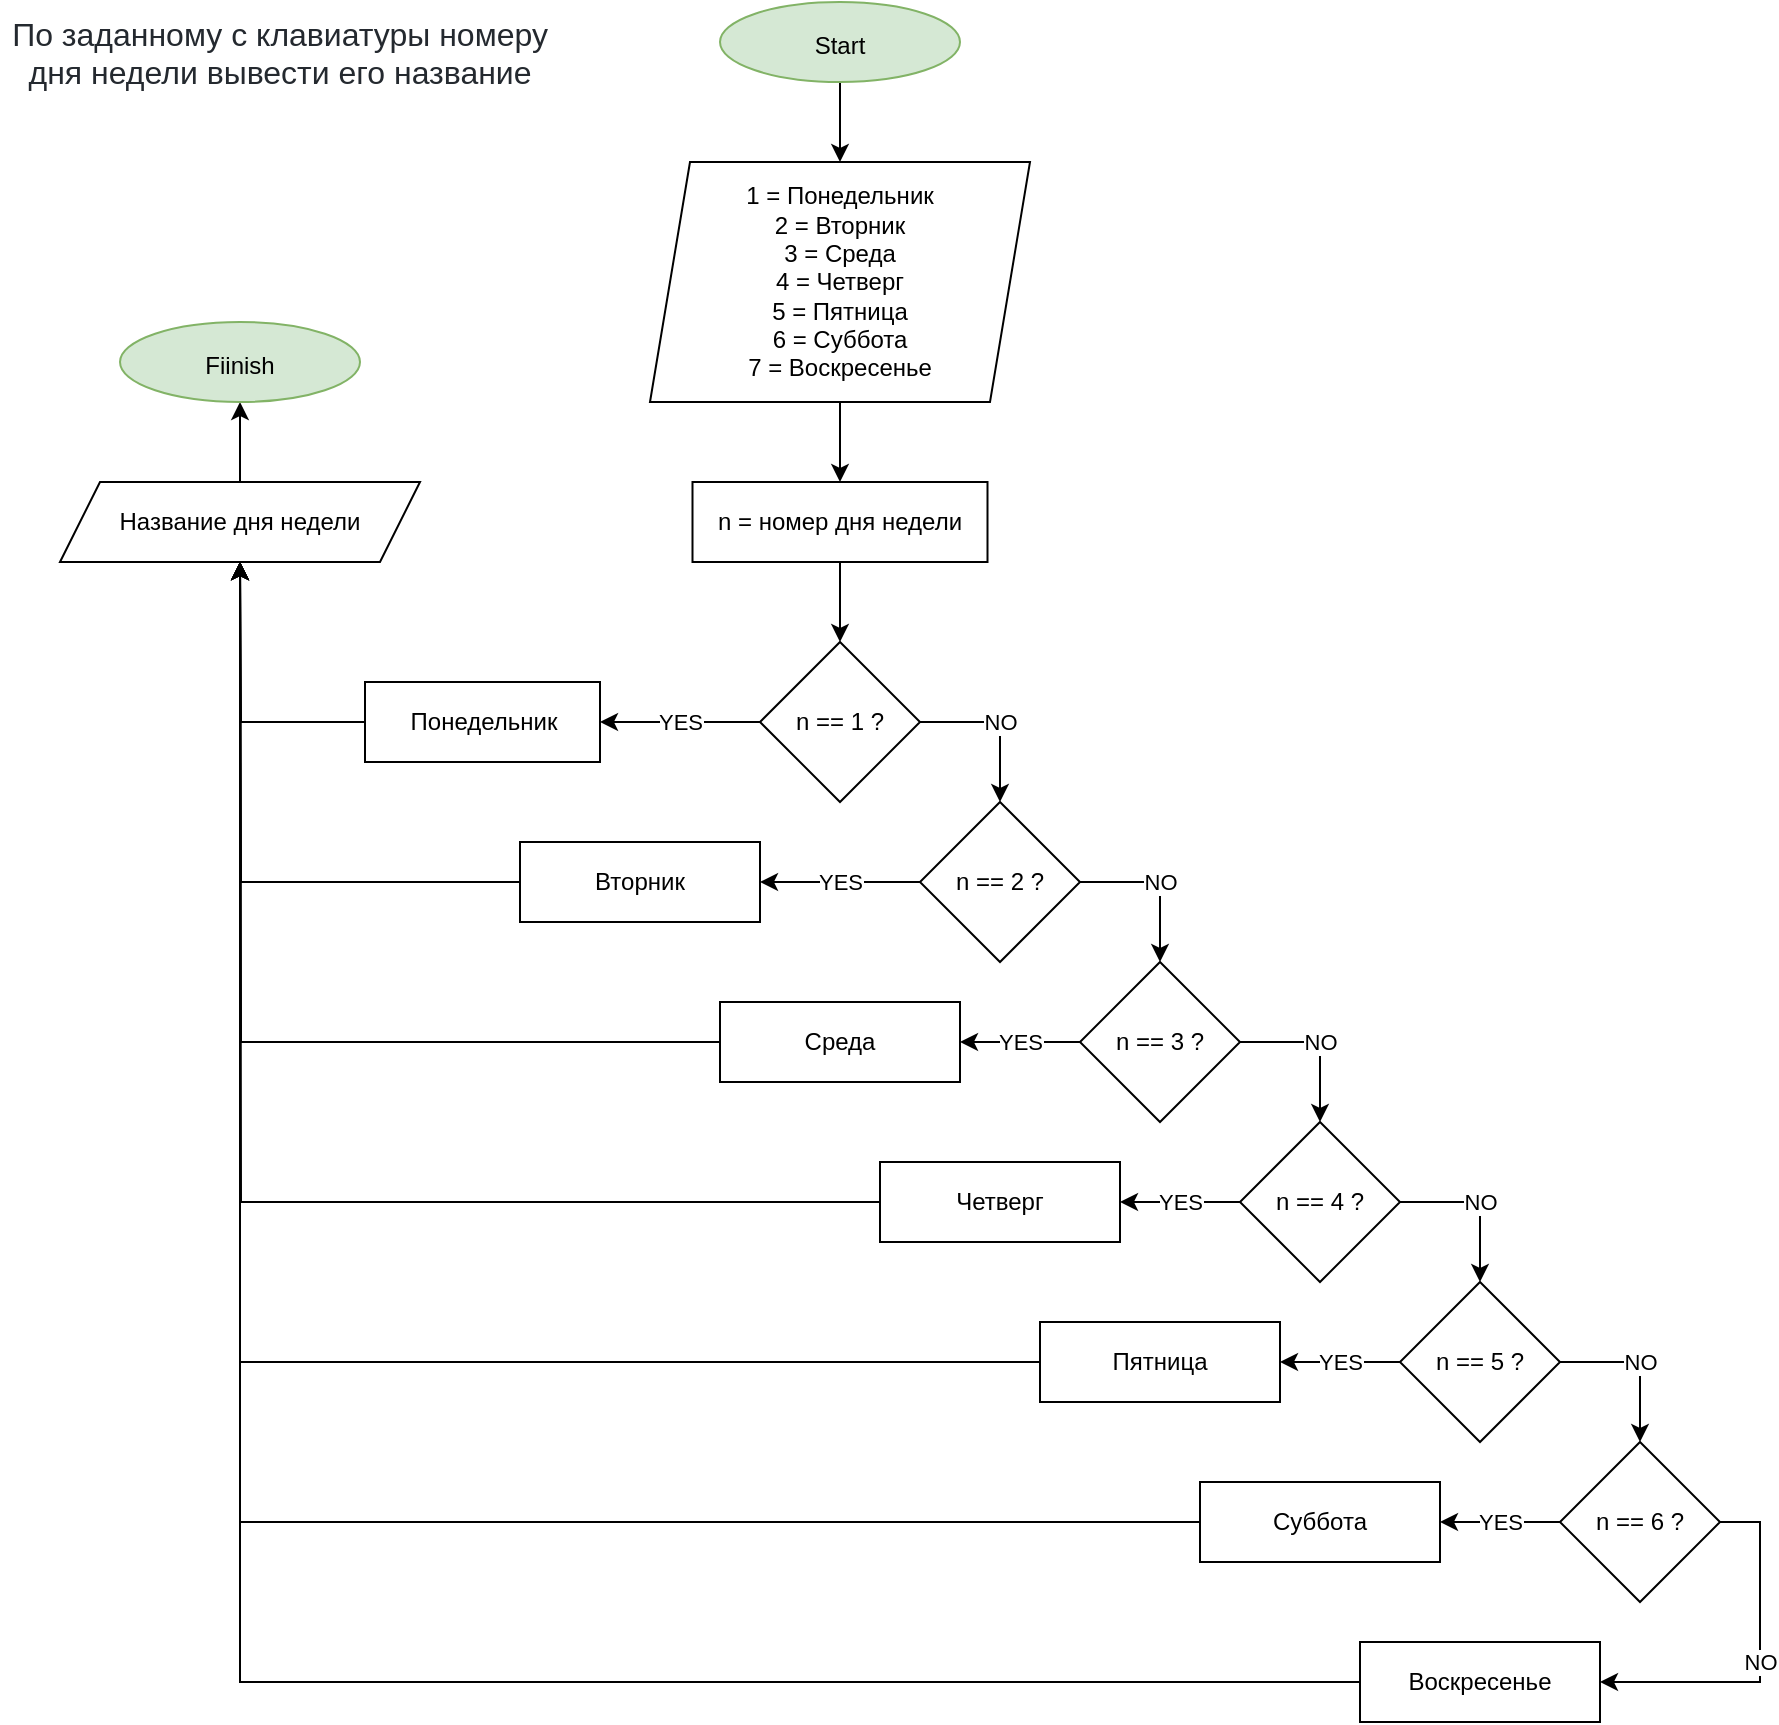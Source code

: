 <mxfile version="19.0.3" type="device"><diagram id="O1VfCDNxnB4p5kaZbIfa" name="Страница 1"><mxGraphModel dx="1422" dy="865" grid="1" gridSize="10" guides="1" tooltips="1" connect="1" arrows="1" fold="1" page="1" pageScale="1" pageWidth="1169" pageHeight="827" math="0" shadow="0"><root><mxCell id="0"/><mxCell id="1" parent="0"/><mxCell id="owbDKYegLaeUjM3H_Skt-15" value="&lt;b id=&quot;docs-internal-guid-c01ef9c7-7fff-0c50-7d52-9ff83c5e70d5&quot; style=&quot;font-weight:normal;&quot;&gt;&lt;span style=&quot;font-size: 12pt; font-family: Arial; color: rgb(36, 41, 47); background-color: transparent; font-weight: 400; font-style: normal; font-variant: normal; text-decoration: none; vertical-align: baseline;&quot;&gt;По заданному с клавиатуры номеру дня недели вывести его название&lt;/span&gt;&lt;/b&gt;" style="text;whiteSpace=wrap;html=1;align=center;" parent="1" vertex="1"><mxGeometry width="280" height="50" as="geometry"/></mxCell><mxCell id="owbDKYegLaeUjM3H_Skt-18" style="edgeStyle=orthogonalEdgeStyle;rounded=0;orthogonalLoop=1;jettySize=auto;html=1;exitX=0.5;exitY=1;exitDx=0;exitDy=0;entryX=0.5;entryY=0;entryDx=0;entryDy=0;" parent="1" source="owbDKYegLaeUjM3H_Skt-16" target="owbDKYegLaeUjM3H_Skt-17" edge="1"><mxGeometry relative="1" as="geometry"/></mxCell><mxCell id="owbDKYegLaeUjM3H_Skt-16" value="&lt;font style=&quot;font-size: 12px;&quot;&gt;Start&lt;/font&gt;" style="ellipse;whiteSpace=wrap;html=1;fontSize=16;fillColor=#d5e8d4;strokeColor=#82b366;" parent="1" vertex="1"><mxGeometry x="360" width="120" height="40" as="geometry"/></mxCell><mxCell id="owbDKYegLaeUjM3H_Skt-21" style="edgeStyle=orthogonalEdgeStyle;rounded=0;orthogonalLoop=1;jettySize=auto;html=1;exitX=0.5;exitY=1;exitDx=0;exitDy=0;entryX=0.5;entryY=0;entryDx=0;entryDy=0;" parent="1" source="owbDKYegLaeUjM3H_Skt-17" target="owbDKYegLaeUjM3H_Skt-20" edge="1"><mxGeometry relative="1" as="geometry"/></mxCell><mxCell id="owbDKYegLaeUjM3H_Skt-17" value="1 = Понедельник&lt;br&gt;2 = Вторник&lt;br&gt;3 = Среда&lt;br&gt;4 = Четверг&lt;br&gt;5 = Пятница&lt;br&gt;6 = Суббота&lt;br&gt;7 = Воскресенье" style="shape=parallelogram;perimeter=parallelogramPerimeter;whiteSpace=wrap;html=1;fixedSize=1;" parent="1" vertex="1"><mxGeometry x="325" y="80" width="190" height="120" as="geometry"/></mxCell><mxCell id="owbDKYegLaeUjM3H_Skt-30" value="NO" style="edgeStyle=orthogonalEdgeStyle;rounded=0;orthogonalLoop=1;jettySize=auto;html=1;exitX=1;exitY=0.5;exitDx=0;exitDy=0;entryX=0.5;entryY=0;entryDx=0;entryDy=0;" parent="1" source="owbDKYegLaeUjM3H_Skt-19" target="owbDKYegLaeUjM3H_Skt-22" edge="1"><mxGeometry relative="1" as="geometry"/></mxCell><mxCell id="owbDKYegLaeUjM3H_Skt-50" value="YES" style="edgeStyle=orthogonalEdgeStyle;rounded=0;orthogonalLoop=1;jettySize=auto;html=1;exitX=0;exitY=0.5;exitDx=0;exitDy=0;entryX=1;entryY=0.5;entryDx=0;entryDy=0;" parent="1" source="owbDKYegLaeUjM3H_Skt-19" target="owbDKYegLaeUjM3H_Skt-37" edge="1"><mxGeometry relative="1" as="geometry"/></mxCell><mxCell id="owbDKYegLaeUjM3H_Skt-19" value="n == 1 ?" style="rhombus;whiteSpace=wrap;html=1;" parent="1" vertex="1"><mxGeometry x="380" y="320" width="80" height="80" as="geometry"/></mxCell><mxCell id="owbDKYegLaeUjM3H_Skt-36" style="edgeStyle=orthogonalEdgeStyle;rounded=0;orthogonalLoop=1;jettySize=auto;html=1;exitX=0.5;exitY=1;exitDx=0;exitDy=0;entryX=0.5;entryY=0;entryDx=0;entryDy=0;" parent="1" source="owbDKYegLaeUjM3H_Skt-20" target="owbDKYegLaeUjM3H_Skt-19" edge="1"><mxGeometry relative="1" as="geometry"/></mxCell><mxCell id="owbDKYegLaeUjM3H_Skt-20" value="n = номер дня недели" style="rounded=0;whiteSpace=wrap;html=1;" parent="1" vertex="1"><mxGeometry x="346.25" y="240" width="147.5" height="40" as="geometry"/></mxCell><mxCell id="owbDKYegLaeUjM3H_Skt-31" value="NO" style="edgeStyle=orthogonalEdgeStyle;rounded=0;orthogonalLoop=1;jettySize=auto;html=1;exitX=1;exitY=0.5;exitDx=0;exitDy=0;entryX=0.5;entryY=0;entryDx=0;entryDy=0;" parent="1" source="owbDKYegLaeUjM3H_Skt-22" target="owbDKYegLaeUjM3H_Skt-23" edge="1"><mxGeometry relative="1" as="geometry"/></mxCell><mxCell id="owbDKYegLaeUjM3H_Skt-49" value="YES" style="edgeStyle=orthogonalEdgeStyle;rounded=0;orthogonalLoop=1;jettySize=auto;html=1;exitX=0;exitY=0.5;exitDx=0;exitDy=0;entryX=1;entryY=0.5;entryDx=0;entryDy=0;" parent="1" source="owbDKYegLaeUjM3H_Skt-22" target="owbDKYegLaeUjM3H_Skt-43" edge="1"><mxGeometry relative="1" as="geometry"/></mxCell><mxCell id="owbDKYegLaeUjM3H_Skt-22" value="n == 2 ?" style="rhombus;whiteSpace=wrap;html=1;" parent="1" vertex="1"><mxGeometry x="460" y="400" width="80" height="80" as="geometry"/></mxCell><mxCell id="owbDKYegLaeUjM3H_Skt-32" value="NO" style="edgeStyle=orthogonalEdgeStyle;rounded=0;orthogonalLoop=1;jettySize=auto;html=1;exitX=1;exitY=0.5;exitDx=0;exitDy=0;entryX=0.5;entryY=0;entryDx=0;entryDy=0;" parent="1" source="owbDKYegLaeUjM3H_Skt-23" target="owbDKYegLaeUjM3H_Skt-25" edge="1"><mxGeometry relative="1" as="geometry"/></mxCell><mxCell id="owbDKYegLaeUjM3H_Skt-48" value="YES" style="edgeStyle=orthogonalEdgeStyle;rounded=0;orthogonalLoop=1;jettySize=auto;html=1;exitX=0;exitY=0.5;exitDx=0;exitDy=0;entryX=1;entryY=0.5;entryDx=0;entryDy=0;" parent="1" source="owbDKYegLaeUjM3H_Skt-23" target="owbDKYegLaeUjM3H_Skt-42" edge="1"><mxGeometry relative="1" as="geometry"/></mxCell><mxCell id="owbDKYegLaeUjM3H_Skt-23" value="n == 3 ?" style="rhombus;whiteSpace=wrap;html=1;" parent="1" vertex="1"><mxGeometry x="540" y="480" width="80" height="80" as="geometry"/></mxCell><mxCell id="owbDKYegLaeUjM3H_Skt-34" value="NO" style="edgeStyle=orthogonalEdgeStyle;rounded=0;orthogonalLoop=1;jettySize=auto;html=1;exitX=1;exitY=0.5;exitDx=0;exitDy=0;entryX=0.5;entryY=0;entryDx=0;entryDy=0;" parent="1" source="owbDKYegLaeUjM3H_Skt-24" target="owbDKYegLaeUjM3H_Skt-26" edge="1"><mxGeometry relative="1" as="geometry"/></mxCell><mxCell id="owbDKYegLaeUjM3H_Skt-46" value="YES" style="edgeStyle=orthogonalEdgeStyle;rounded=0;orthogonalLoop=1;jettySize=auto;html=1;exitX=0;exitY=0.5;exitDx=0;exitDy=0;entryX=1;entryY=0.5;entryDx=0;entryDy=0;" parent="1" source="owbDKYegLaeUjM3H_Skt-24" target="owbDKYegLaeUjM3H_Skt-39" edge="1"><mxGeometry relative="1" as="geometry"/></mxCell><mxCell id="owbDKYegLaeUjM3H_Skt-24" value="n == 5 ?" style="rhombus;whiteSpace=wrap;html=1;" parent="1" vertex="1"><mxGeometry x="700" y="640" width="80" height="80" as="geometry"/></mxCell><mxCell id="owbDKYegLaeUjM3H_Skt-33" value="NO" style="edgeStyle=orthogonalEdgeStyle;rounded=0;orthogonalLoop=1;jettySize=auto;html=1;exitX=1;exitY=0.5;exitDx=0;exitDy=0;entryX=0.5;entryY=0;entryDx=0;entryDy=0;" parent="1" source="owbDKYegLaeUjM3H_Skt-25" target="owbDKYegLaeUjM3H_Skt-24" edge="1"><mxGeometry relative="1" as="geometry"/></mxCell><mxCell id="owbDKYegLaeUjM3H_Skt-47" value="YES" style="edgeStyle=orthogonalEdgeStyle;rounded=0;orthogonalLoop=1;jettySize=auto;html=1;exitX=0;exitY=0.5;exitDx=0;exitDy=0;entryX=1;entryY=0.5;entryDx=0;entryDy=0;" parent="1" source="owbDKYegLaeUjM3H_Skt-25" target="owbDKYegLaeUjM3H_Skt-38" edge="1"><mxGeometry relative="1" as="geometry"/></mxCell><mxCell id="owbDKYegLaeUjM3H_Skt-25" value="n == 4 ?" style="rhombus;whiteSpace=wrap;html=1;" parent="1" vertex="1"><mxGeometry x="620" y="560" width="80" height="80" as="geometry"/></mxCell><mxCell id="owbDKYegLaeUjM3H_Skt-35" value="NO" style="edgeStyle=orthogonalEdgeStyle;rounded=0;orthogonalLoop=1;jettySize=auto;html=1;exitX=1;exitY=0.5;exitDx=0;exitDy=0;entryX=1;entryY=0.5;entryDx=0;entryDy=0;" parent="1" source="owbDKYegLaeUjM3H_Skt-26" target="owbDKYegLaeUjM3H_Skt-41" edge="1"><mxGeometry relative="1" as="geometry"><mxPoint x="900" y="800" as="targetPoint"/></mxGeometry></mxCell><mxCell id="owbDKYegLaeUjM3H_Skt-45" value="YES" style="edgeStyle=orthogonalEdgeStyle;rounded=0;orthogonalLoop=1;jettySize=auto;html=1;exitX=0;exitY=0.5;exitDx=0;exitDy=0;entryX=1;entryY=0.5;entryDx=0;entryDy=0;" parent="1" source="owbDKYegLaeUjM3H_Skt-26" target="owbDKYegLaeUjM3H_Skt-40" edge="1"><mxGeometry relative="1" as="geometry"/></mxCell><mxCell id="owbDKYegLaeUjM3H_Skt-26" value="n == 6 ?" style="rhombus;whiteSpace=wrap;html=1;" parent="1" vertex="1"><mxGeometry x="780" y="720" width="80" height="80" as="geometry"/></mxCell><mxCell id="owbDKYegLaeUjM3H_Skt-67" style="edgeStyle=orthogonalEdgeStyle;rounded=0;orthogonalLoop=1;jettySize=auto;html=1;exitX=0;exitY=0.5;exitDx=0;exitDy=0;" parent="1" source="owbDKYegLaeUjM3H_Skt-37" edge="1"><mxGeometry relative="1" as="geometry"><mxPoint x="120" y="280" as="targetPoint"/></mxGeometry></mxCell><mxCell id="owbDKYegLaeUjM3H_Skt-37" value="Понедельник" style="shape=parallelogram;perimeter=parallelogramPerimeter;whiteSpace=wrap;html=1;fixedSize=1;size=-22.5;" parent="1" vertex="1"><mxGeometry x="182.5" y="340" width="117.5" height="40" as="geometry"/></mxCell><mxCell id="owbDKYegLaeUjM3H_Skt-64" style="edgeStyle=orthogonalEdgeStyle;rounded=0;orthogonalLoop=1;jettySize=auto;html=1;exitX=0;exitY=0.5;exitDx=0;exitDy=0;" parent="1" source="owbDKYegLaeUjM3H_Skt-38" edge="1"><mxGeometry relative="1" as="geometry"><mxPoint x="120" y="280" as="targetPoint"/></mxGeometry></mxCell><mxCell id="owbDKYegLaeUjM3H_Skt-38" value="Четверг" style="shape=parallelogram;perimeter=parallelogramPerimeter;whiteSpace=wrap;html=1;fixedSize=1;size=-45;" parent="1" vertex="1"><mxGeometry x="440" y="580" width="120" height="40" as="geometry"/></mxCell><mxCell id="owbDKYegLaeUjM3H_Skt-63" style="edgeStyle=orthogonalEdgeStyle;rounded=0;orthogonalLoop=1;jettySize=auto;html=1;exitX=0;exitY=0.5;exitDx=0;exitDy=0;entryX=0.5;entryY=1;entryDx=0;entryDy=0;" parent="1" source="owbDKYegLaeUjM3H_Skt-39" target="owbDKYegLaeUjM3H_Skt-51" edge="1"><mxGeometry relative="1" as="geometry"/></mxCell><mxCell id="owbDKYegLaeUjM3H_Skt-39" value="Пятница" style="shape=parallelogram;perimeter=parallelogramPerimeter;whiteSpace=wrap;html=1;fixedSize=1;size=-40;" parent="1" vertex="1"><mxGeometry x="520" y="660" width="120" height="40" as="geometry"/></mxCell><mxCell id="owbDKYegLaeUjM3H_Skt-62" style="edgeStyle=orthogonalEdgeStyle;rounded=0;orthogonalLoop=1;jettySize=auto;html=1;exitX=0;exitY=0.5;exitDx=0;exitDy=0;entryX=0.5;entryY=1;entryDx=0;entryDy=0;" parent="1" source="owbDKYegLaeUjM3H_Skt-40" target="owbDKYegLaeUjM3H_Skt-51" edge="1"><mxGeometry relative="1" as="geometry"/></mxCell><mxCell id="owbDKYegLaeUjM3H_Skt-40" value="Суббота" style="shape=parallelogram;perimeter=parallelogramPerimeter;whiteSpace=wrap;html=1;fixedSize=1;size=-70;" parent="1" vertex="1"><mxGeometry x="600" y="740" width="120" height="40" as="geometry"/></mxCell><mxCell id="owbDKYegLaeUjM3H_Skt-57" style="edgeStyle=orthogonalEdgeStyle;rounded=0;orthogonalLoop=1;jettySize=auto;html=1;exitX=0;exitY=0.5;exitDx=0;exitDy=0;entryX=0.5;entryY=1;entryDx=0;entryDy=0;" parent="1" source="owbDKYegLaeUjM3H_Skt-41" target="owbDKYegLaeUjM3H_Skt-51" edge="1"><mxGeometry relative="1" as="geometry"/></mxCell><mxCell id="owbDKYegLaeUjM3H_Skt-41" value="Воскресенье" style="shape=parallelogram;perimeter=parallelogramPerimeter;whiteSpace=wrap;html=1;fixedSize=1;size=-30;" parent="1" vertex="1"><mxGeometry x="680" y="820" width="120" height="40" as="geometry"/></mxCell><mxCell id="owbDKYegLaeUjM3H_Skt-65" style="edgeStyle=orthogonalEdgeStyle;rounded=0;orthogonalLoop=1;jettySize=auto;html=1;exitX=0;exitY=0.5;exitDx=0;exitDy=0;" parent="1" source="owbDKYegLaeUjM3H_Skt-42" edge="1"><mxGeometry relative="1" as="geometry"><mxPoint x="120" y="280" as="targetPoint"/></mxGeometry></mxCell><mxCell id="owbDKYegLaeUjM3H_Skt-42" value="Среда" style="shape=parallelogram;perimeter=parallelogramPerimeter;whiteSpace=wrap;html=1;fixedSize=1;size=-20;" parent="1" vertex="1"><mxGeometry x="360" y="500" width="120" height="40" as="geometry"/></mxCell><mxCell id="owbDKYegLaeUjM3H_Skt-66" style="edgeStyle=orthogonalEdgeStyle;rounded=0;orthogonalLoop=1;jettySize=auto;html=1;exitX=0;exitY=0.5;exitDx=0;exitDy=0;" parent="1" source="owbDKYegLaeUjM3H_Skt-43" edge="1"><mxGeometry relative="1" as="geometry"><mxPoint x="120" y="280" as="targetPoint"/></mxGeometry></mxCell><mxCell id="owbDKYegLaeUjM3H_Skt-43" value="Вторник" style="shape=parallelogram;perimeter=parallelogramPerimeter;whiteSpace=wrap;html=1;fixedSize=1;size=-30;" parent="1" vertex="1"><mxGeometry x="260" y="420" width="120" height="40" as="geometry"/></mxCell><mxCell id="owbDKYegLaeUjM3H_Skt-69" style="edgeStyle=orthogonalEdgeStyle;rounded=0;orthogonalLoop=1;jettySize=auto;html=1;exitX=0.5;exitY=0;exitDx=0;exitDy=0;entryX=0.5;entryY=1;entryDx=0;entryDy=0;" parent="1" source="owbDKYegLaeUjM3H_Skt-51" target="owbDKYegLaeUjM3H_Skt-68" edge="1"><mxGeometry relative="1" as="geometry"/></mxCell><mxCell id="owbDKYegLaeUjM3H_Skt-51" value="Название дня недели" style="shape=parallelogram;perimeter=parallelogramPerimeter;whiteSpace=wrap;html=1;fixedSize=1;" parent="1" vertex="1"><mxGeometry x="30" y="240" width="180" height="40" as="geometry"/></mxCell><mxCell id="owbDKYegLaeUjM3H_Skt-68" value="&lt;font style=&quot;font-size: 12px;&quot;&gt;Fiinish&lt;/font&gt;" style="ellipse;whiteSpace=wrap;html=1;fontSize=16;fillColor=#d5e8d4;strokeColor=#82b366;" parent="1" vertex="1"><mxGeometry x="60" y="160" width="120" height="40" as="geometry"/></mxCell></root></mxGraphModel></diagram></mxfile>